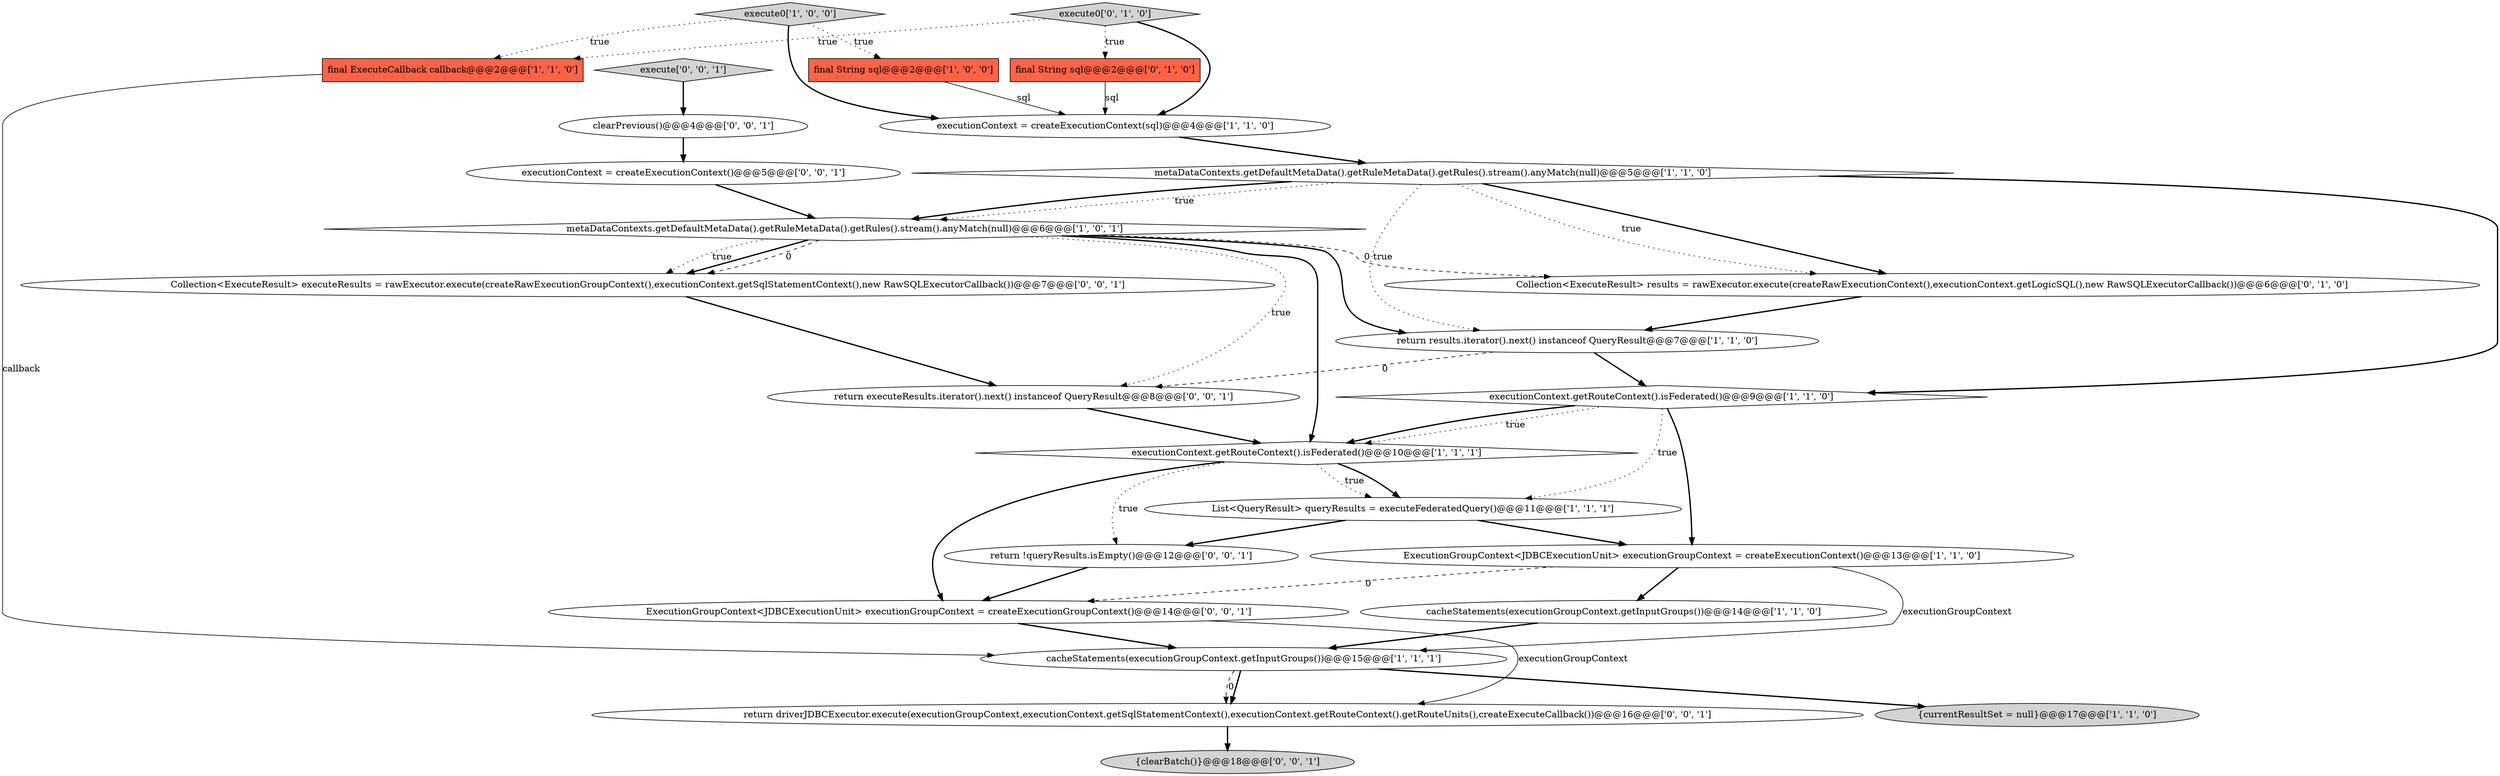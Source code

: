 digraph {
2 [style = filled, label = "final ExecuteCallback callback@@@2@@@['1', '1', '0']", fillcolor = tomato, shape = box image = "AAA0AAABBB1BBB"];
4 [style = filled, label = "metaDataContexts.getDefaultMetaData().getRuleMetaData().getRules().stream().anyMatch(null)@@@6@@@['1', '0', '1']", fillcolor = white, shape = diamond image = "AAA0AAABBB1BBB"];
20 [style = filled, label = "return driverJDBCExecutor.execute(executionGroupContext,executionContext.getSqlStatementContext(),executionContext.getRouteContext().getRouteUnits(),createExecuteCallback())@@@16@@@['0', '0', '1']", fillcolor = white, shape = ellipse image = "AAA0AAABBB3BBB"];
3 [style = filled, label = "return results.iterator().next() instanceof QueryResult@@@7@@@['1', '1', '0']", fillcolor = white, shape = ellipse image = "AAA0AAABBB1BBB"];
14 [style = filled, label = "final String sql@@@2@@@['0', '1', '0']", fillcolor = tomato, shape = box image = "AAA0AAABBB2BBB"];
16 [style = filled, label = "Collection<ExecuteResult> results = rawExecutor.execute(createRawExecutionContext(),executionContext.getLogicSQL(),new RawSQLExecutorCallback())@@@6@@@['0', '1', '0']", fillcolor = white, shape = ellipse image = "AAA1AAABBB2BBB"];
6 [style = filled, label = "ExecutionGroupContext<JDBCExecutionUnit> executionGroupContext = createExecutionContext()@@@13@@@['1', '1', '0']", fillcolor = white, shape = ellipse image = "AAA0AAABBB1BBB"];
17 [style = filled, label = "execute['0', '0', '1']", fillcolor = lightgray, shape = diamond image = "AAA0AAABBB3BBB"];
24 [style = filled, label = "ExecutionGroupContext<JDBCExecutionUnit> executionGroupContext = createExecutionGroupContext()@@@14@@@['0', '0', '1']", fillcolor = white, shape = ellipse image = "AAA0AAABBB3BBB"];
12 [style = filled, label = "cacheStatements(executionGroupContext.getInputGroups())@@@14@@@['1', '1', '0']", fillcolor = white, shape = ellipse image = "AAA0AAABBB1BBB"];
9 [style = filled, label = "executionContext = createExecutionContext(sql)@@@4@@@['1', '1', '0']", fillcolor = white, shape = ellipse image = "AAA0AAABBB1BBB"];
22 [style = filled, label = "Collection<ExecuteResult> executeResults = rawExecutor.execute(createRawExecutionGroupContext(),executionContext.getSqlStatementContext(),new RawSQLExecutorCallback())@@@7@@@['0', '0', '1']", fillcolor = white, shape = ellipse image = "AAA0AAABBB3BBB"];
10 [style = filled, label = "execute0['1', '0', '0']", fillcolor = lightgray, shape = diamond image = "AAA0AAABBB1BBB"];
18 [style = filled, label = "executionContext = createExecutionContext()@@@5@@@['0', '0', '1']", fillcolor = white, shape = ellipse image = "AAA0AAABBB3BBB"];
11 [style = filled, label = "executionContext.getRouteContext().isFederated()@@@10@@@['1', '1', '1']", fillcolor = white, shape = diamond image = "AAA0AAABBB1BBB"];
23 [style = filled, label = "return !queryResults.isEmpty()@@@12@@@['0', '0', '1']", fillcolor = white, shape = ellipse image = "AAA0AAABBB3BBB"];
7 [style = filled, label = "metaDataContexts.getDefaultMetaData().getRuleMetaData().getRules().stream().anyMatch(null)@@@5@@@['1', '1', '0']", fillcolor = white, shape = diamond image = "AAA0AAABBB1BBB"];
1 [style = filled, label = "cacheStatements(executionGroupContext.getInputGroups())@@@15@@@['1', '1', '1']", fillcolor = white, shape = ellipse image = "AAA0AAABBB1BBB"];
13 [style = filled, label = "{currentResultSet = null}@@@17@@@['1', '1', '0']", fillcolor = lightgray, shape = ellipse image = "AAA0AAABBB1BBB"];
8 [style = filled, label = "executionContext.getRouteContext().isFederated()@@@9@@@['1', '1', '0']", fillcolor = white, shape = diamond image = "AAA0AAABBB1BBB"];
15 [style = filled, label = "execute0['0', '1', '0']", fillcolor = lightgray, shape = diamond image = "AAA0AAABBB2BBB"];
19 [style = filled, label = "{clearBatch()}@@@18@@@['0', '0', '1']", fillcolor = lightgray, shape = ellipse image = "AAA0AAABBB3BBB"];
21 [style = filled, label = "clearPrevious()@@@4@@@['0', '0', '1']", fillcolor = white, shape = ellipse image = "AAA0AAABBB3BBB"];
5 [style = filled, label = "List<QueryResult> queryResults = executeFederatedQuery()@@@11@@@['1', '1', '1']", fillcolor = white, shape = ellipse image = "AAA0AAABBB1BBB"];
0 [style = filled, label = "final String sql@@@2@@@['1', '0', '0']", fillcolor = tomato, shape = box image = "AAA0AAABBB1BBB"];
25 [style = filled, label = "return executeResults.iterator().next() instanceof QueryResult@@@8@@@['0', '0', '1']", fillcolor = white, shape = ellipse image = "AAA0AAABBB3BBB"];
10->2 [style = dotted, label="true"];
11->23 [style = dotted, label="true"];
8->11 [style = dotted, label="true"];
7->4 [style = dotted, label="true"];
7->8 [style = bold, label=""];
15->9 [style = bold, label=""];
18->4 [style = bold, label=""];
17->21 [style = bold, label=""];
23->24 [style = bold, label=""];
4->25 [style = dotted, label="true"];
10->9 [style = bold, label=""];
1->20 [style = dashed, label="0"];
4->11 [style = bold, label=""];
7->16 [style = bold, label=""];
4->16 [style = dashed, label="0"];
12->1 [style = bold, label=""];
2->1 [style = solid, label="callback"];
4->22 [style = bold, label=""];
8->6 [style = bold, label=""];
10->0 [style = dotted, label="true"];
11->24 [style = bold, label=""];
3->25 [style = dashed, label="0"];
20->19 [style = bold, label=""];
25->11 [style = bold, label=""];
24->1 [style = bold, label=""];
8->11 [style = bold, label=""];
7->4 [style = bold, label=""];
16->3 [style = bold, label=""];
0->9 [style = solid, label="sql"];
21->18 [style = bold, label=""];
22->25 [style = bold, label=""];
5->23 [style = bold, label=""];
15->2 [style = dotted, label="true"];
4->22 [style = dashed, label="0"];
3->8 [style = bold, label=""];
6->24 [style = dashed, label="0"];
6->12 [style = bold, label=""];
8->5 [style = dotted, label="true"];
6->1 [style = solid, label="executionGroupContext"];
14->9 [style = solid, label="sql"];
1->20 [style = bold, label=""];
15->14 [style = dotted, label="true"];
7->3 [style = dotted, label="true"];
24->20 [style = solid, label="executionGroupContext"];
4->3 [style = bold, label=""];
7->16 [style = dotted, label="true"];
4->22 [style = dotted, label="true"];
5->6 [style = bold, label=""];
11->5 [style = bold, label=""];
11->5 [style = dotted, label="true"];
1->13 [style = bold, label=""];
9->7 [style = bold, label=""];
}
